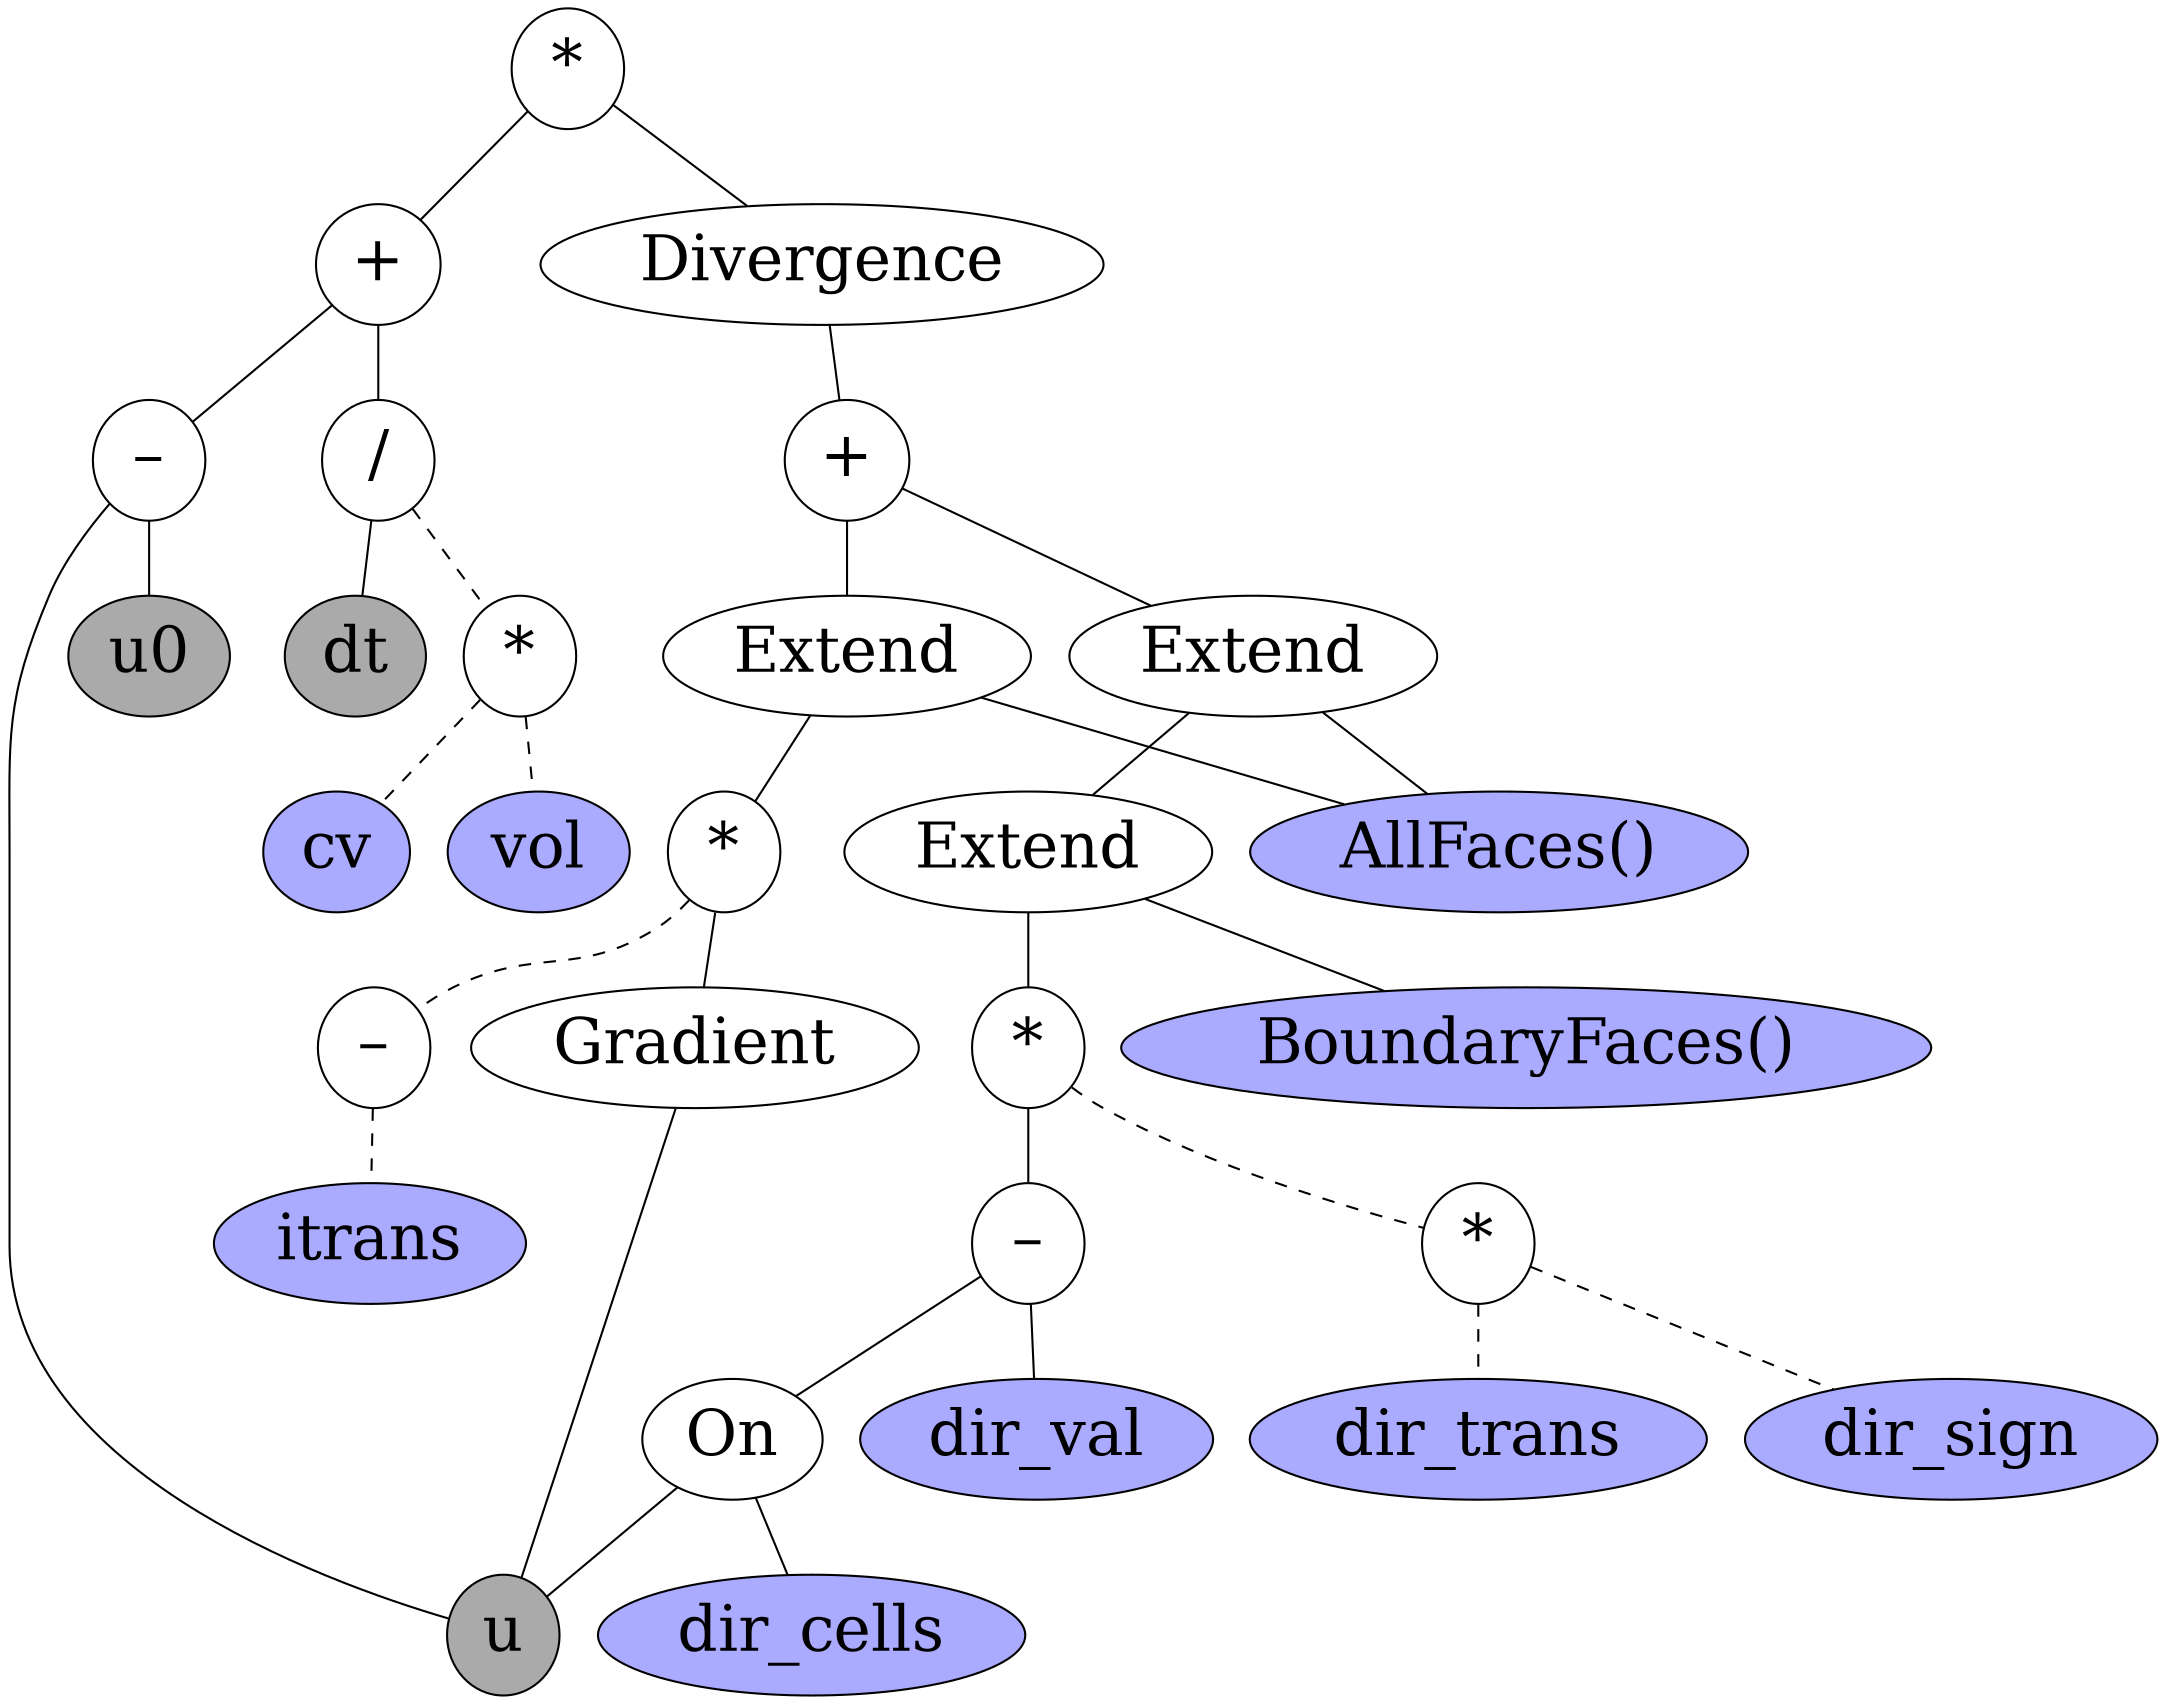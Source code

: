 digraph DAG {
	ordering=out;
	node [fontsize=30];
	edge [arrowhead=none]
	# Variables / Addresses
	"dir_trans" [style=filled, fillcolor="#AAAAFF"];
	"dir_sign" [style=filled, fillcolor="#AAAAFF"];
	itrans [style=filled, fillcolor="#AAAAFF"];
	u [style=filled, fillcolor="#AAAAAA"];
	"dir_cells" [style=filled, fillcolor="#AAAAFF"];
	subgraph cluster_0 {
		color=none
		dt [style=filled, fillcolor="#AAAAAA"];
		cv [style=filled, fillcolor="#AAAAFF"];
		"t8" [label="/"];
		vol [style=filled, fillcolor="#AAAAFF"];
		"t7" [label="*"];
	}
	
	u0 [style=filled, fillcolor="#AAAAAA"];


	# Operation nodes
	"t9" [label="–"]; 
	"t1" [label="–"];
	"t10" [label="+"];
	"t2" [label="Gradient"];
	"ifluxes" [label="*"];
	"t3" [label="–"];
	"t4" [label="*"];
	"dir_fluxes" [label="*"];
	"bfluxes" [label="Extend"];
	"t5" [label="Extend"];
	"t6" [label="Extend"];
	"fluxes" [label="+"];
	"t11" [label="Divergence"];
	"u_dirbdycells" [label="On"];
	"t12" [label="*"];



	# Edges
	"t4" -> {"dir_trans", "dir_sign"} [style=dashed];		# 6
	"t1" -> itrans	[style=dashed];				# 1
	"t2" -> u;						# 2
	"t9" -> "u";				# 14
	"t9" -> "u0";
	"ifluxes" -> "t1" [style=dashed];				# 3
	"ifluxes" -> "t2";
	"u_dirbdycells" -> "u";	# 4
	"u_dirbdycells" -> "dir_cells";
	"t3" -> {"u_dirbdycells", "dir_val"};	# 5
	"dir_fluxes" -> "t3";
	"dir_fluxes" -> "t4" [style=dashed];									# 7
	"bfluxes" -> {"dir_fluxes", "BoundaryFaces()"}; # 8
	"t5" -> {"ifluxes", "AllFaces()"}; 	# 9
	"t6" -> {"bfluxes", "AllFaces()"};	# 10
	"fluxes" -> {"t5", "t6"};				# 11
	"t10" -> "t8";
	"t10" -> "t9";			# 15
	"t11" -> "fluxes";		# 16
	"t12" -> {"t10", "t11"};			# 17
	"t7" -> {"cv", "vol"} [style=dashed];			# 12
	"t8" -> "dt";				# 13
	"t8" -> "t7" [style=dashed];

	"dir_val" [style=filled, fillcolor="#AAAAFF"];
	"BoundaryFaces()" [style=filled, fillcolor="#AAAAFF"];
	"AllFaces()" [style=filled, fillcolor="#AAAAFF"];
}